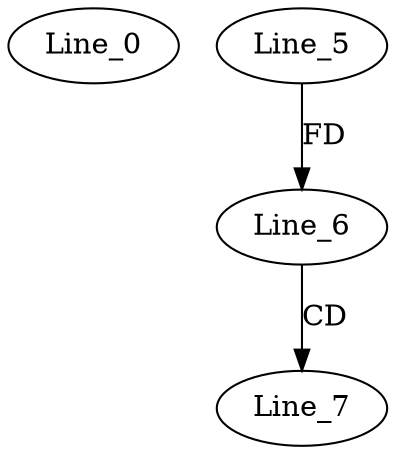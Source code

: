 digraph G {
  Line_0;
  Line_5;
  Line_6;
  Line_6;
  Line_7;
  Line_5 -> Line_6 [ label="FD" ];
  Line_6 -> Line_7 [ label="CD" ];
}
